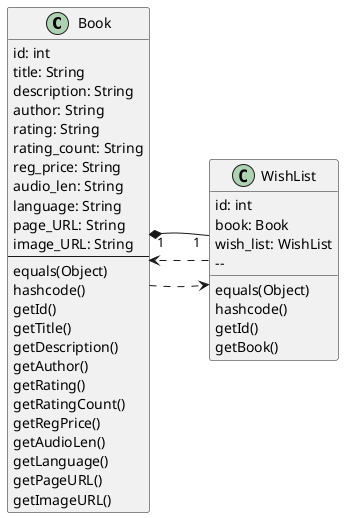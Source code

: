 @startuml classDiag
left to right direction

class Book {
    id: int
    title: String
    description: String
    author: String
    rating: String
    rating_count: String
    reg_price: String
    audio_len: String
    language: String
    page_URL: String
    image_URL: String
    --
    equals(Object)
    hashcode()
    getId()
    getTitle()
    getDescription()
    getAuthor()
    getRating()
    getRatingCount()
    getRegPrice()
    getAudioLen()
    getLanguage()
    getPageURL()
    getImageURL()
}

class WishList {
    id: int
    book: Book
    wish_list: WishList
    -- 
    equals(Object)
    hashcode()
    getId()
    getBook()
}

Book ..> WishList
WishList ..> Book
Book "1" *-- "1" WishList

@enduml 